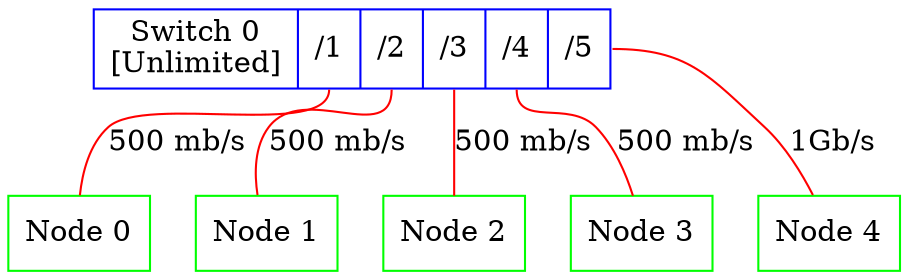 digraph G {
node0 [shape=box, color=green, label="Node 0"];
node1 [shape=box, color=green, label="Node 1"];
node2 [shape=box, color=green, label="Node 2"];
node3 [shape=box, color=green, label="Node 3"];
node4 [shape=box, color=green, label="Node 4"];
switch0 [shape=record, color=blue, label="Switch 0\n[Unlimited]|<p1>/1|<p2>/2|<p3>/3|<p4>/4|<p5>/5"];
switch0:p1 -> node0 [arrowhead=none, color=red, label="500 mb/s"]
switch0:p2 -> node1 [arrowhead=none, color=red, label="500 mb/s"]
switch0:p3 -> node2 [arrowhead=none, color=red, label="500 mb/s"]
switch0:p4 -> node3 [arrowhead=none, color=red, label="500 mb/s"]
switch0:p5 -> node4 [arrowhead=none, color=red, label="1Gb/s"]
}
